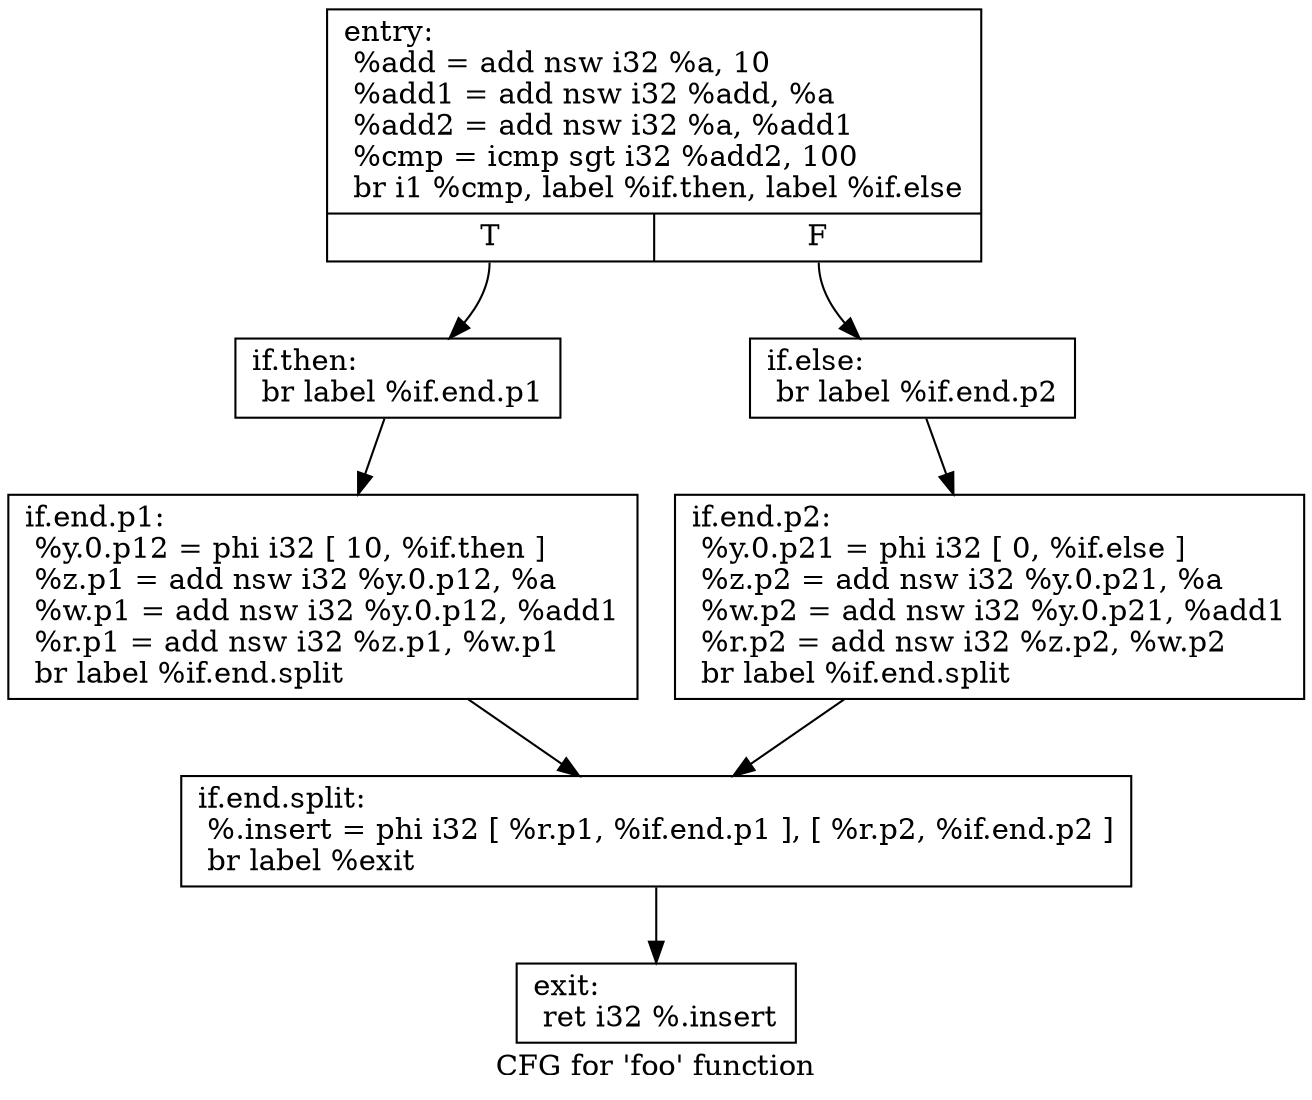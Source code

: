 digraph "CFG for 'foo' function" {
	label="CFG for 'foo' function";

	Node0x561241681140 [shape=record,label="{entry:\l  %add = add nsw i32 %a, 10\l  %add1 = add nsw i32 %add, %a\l  %add2 = add nsw i32 %a, %add1\l  %cmp = icmp sgt i32 %add2, 100\l  br i1 %cmp, label %if.then, label %if.else\l|{<s0>T|<s1>F}}"];
	Node0x561241681140:s0 -> Node0x561241681ae0;
	Node0x561241681140:s1 -> Node0x561241681b50;
	Node0x561241681ae0 [shape=record,label="{if.then:                                          \l  br label %if.end.p1\l}"];
	Node0x561241681ae0 -> Node0x561241681cb0;
	Node0x561241681b50 [shape=record,label="{if.else:                                          \l  br label %if.end.p2\l}"];
	Node0x561241681b50 -> Node0x561241681d60;
	Node0x561241681e40 [shape=record,label="{if.end.split:                                     \l  %.insert = phi i32 [ %r.p1, %if.end.p1 ], [ %r.p2, %if.end.p2 ]\l  br label %exit\l}"];
	Node0x561241681e40 -> Node0x561241682110;
	Node0x561241682110 [shape=record,label="{exit:                                             \l  ret i32 %.insert\l}"];
	Node0x561241681d60 [shape=record,label="{if.end.p2:                                        \l  %y.0.p21 = phi i32 [ 0, %if.else ]\l  %z.p2 = add nsw i32 %y.0.p21, %a\l  %w.p2 = add nsw i32 %y.0.p21, %add1\l  %r.p2 = add nsw i32 %z.p2, %w.p2\l  br label %if.end.split\l}"];
	Node0x561241681d60 -> Node0x561241681e40;
	Node0x561241681cb0 [shape=record,label="{if.end.p1:                                        \l  %y.0.p12 = phi i32 [ 10, %if.then ]\l  %z.p1 = add nsw i32 %y.0.p12, %a\l  %w.p1 = add nsw i32 %y.0.p12, %add1\l  %r.p1 = add nsw i32 %z.p1, %w.p1\l  br label %if.end.split\l}"];
	Node0x561241681cb0 -> Node0x561241681e40;
}
